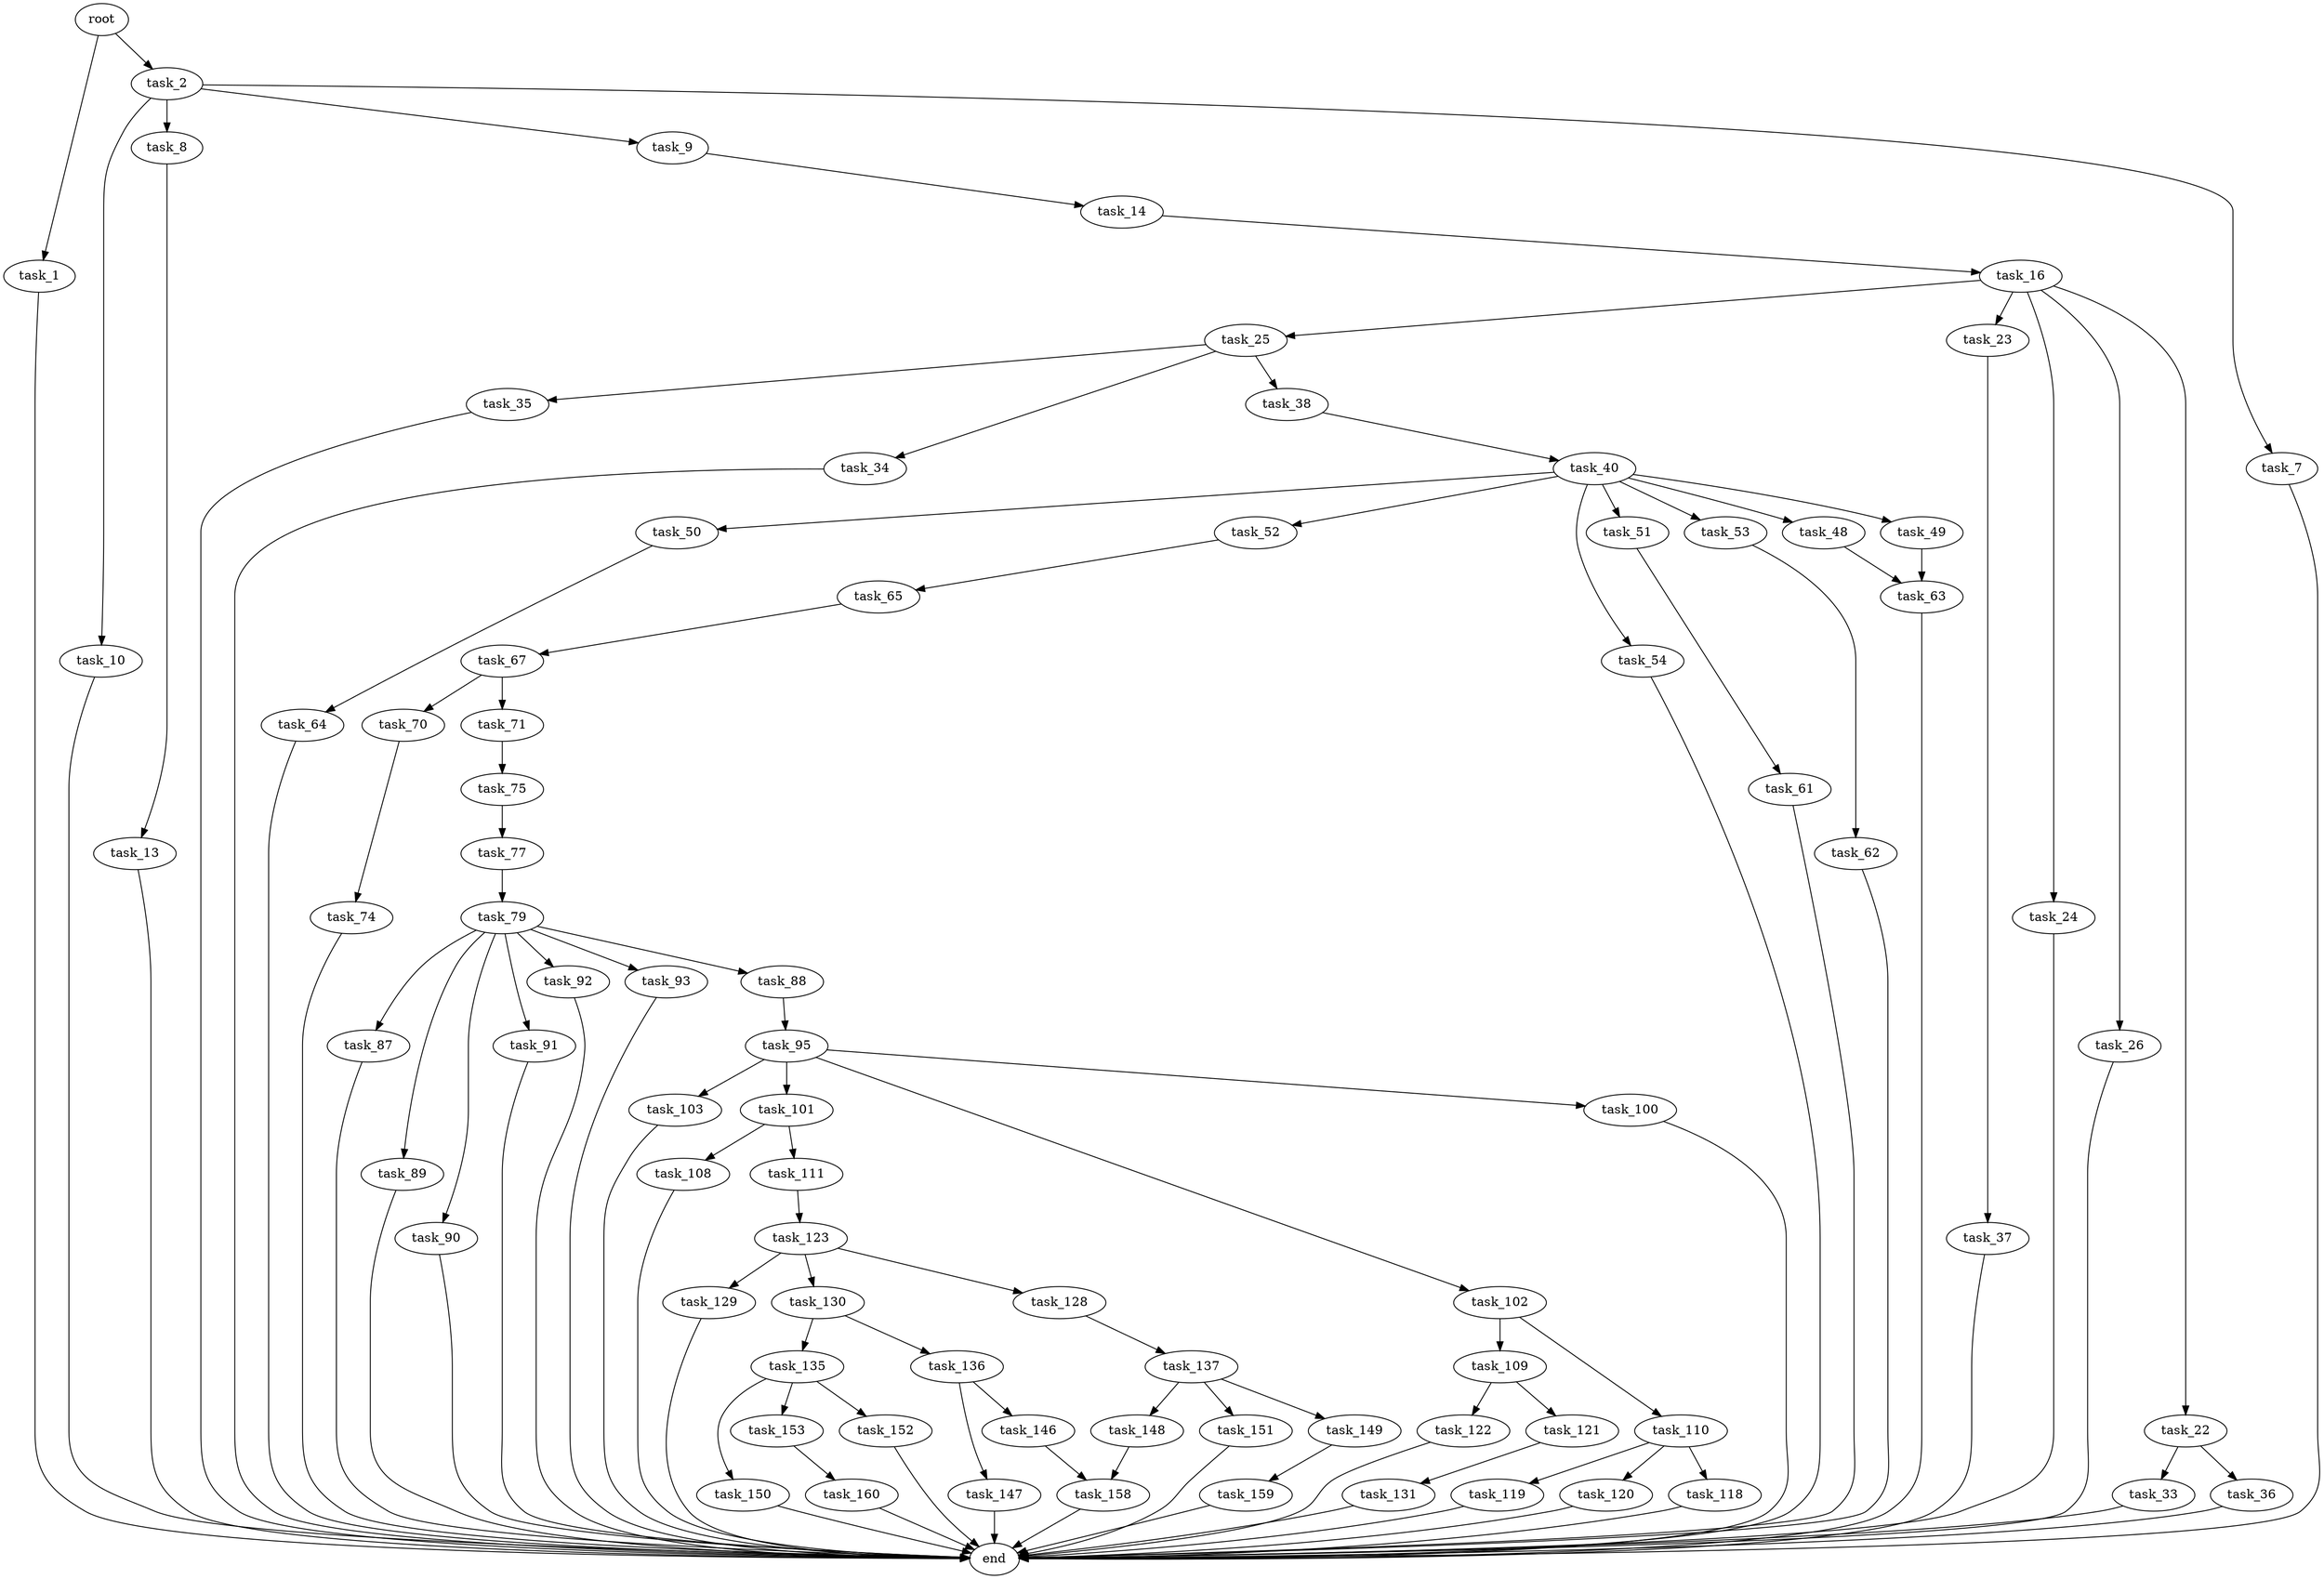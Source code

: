 digraph G {
  root [size="0.000000"];
  task_1 [size="43302450580.000000"];
  task_2 [size="25413861418.000000"];
  task_7 [size="1290059706.000000"];
  task_8 [size="1039271368.000000"];
  task_9 [size="533284629244.000000"];
  task_10 [size="174980666394.000000"];
  task_13 [size="8589934592.000000"];
  task_14 [size="68719476736.000000"];
  task_16 [size="1073741824000.000000"];
  task_22 [size="368293445632.000000"];
  task_23 [size="107841660350.000000"];
  task_24 [size="2913483282.000000"];
  task_25 [size="2380772896.000000"];
  task_26 [size="25853931127.000000"];
  task_33 [size="11997018975.000000"];
  task_34 [size="368293445632.000000"];
  task_35 [size="231928233984.000000"];
  task_36 [size="20717418886.000000"];
  task_37 [size="549755813888.000000"];
  task_38 [size="2286643240.000000"];
  task_40 [size="16616596712.000000"];
  task_48 [size="13601279938.000000"];
  task_49 [size="68719476736.000000"];
  task_50 [size="355005042623.000000"];
  task_51 [size="136211947602.000000"];
  task_52 [size="721996172444.000000"];
  task_53 [size="3410591880.000000"];
  task_54 [size="994820983.000000"];
  task_61 [size="98256119499.000000"];
  task_62 [size="167691029368.000000"];
  task_63 [size="17809638016.000000"];
  task_64 [size="180044101256.000000"];
  task_65 [size="487909905170.000000"];
  task_67 [size="32558314572.000000"];
  task_70 [size="231928233984.000000"];
  task_71 [size="25032848136.000000"];
  task_74 [size="647704815612.000000"];
  task_75 [size="464245733346.000000"];
  task_77 [size="481900158446.000000"];
  task_79 [size="549755813888.000000"];
  task_87 [size="179274309230.000000"];
  task_88 [size="8252242474.000000"];
  task_89 [size="68719476736.000000"];
  task_90 [size="68996523827.000000"];
  task_91 [size="240631138743.000000"];
  task_92 [size="21595810920.000000"];
  task_93 [size="691234855464.000000"];
  task_95 [size="549755813888.000000"];
  task_100 [size="1431238514.000000"];
  task_101 [size="3313743849.000000"];
  task_102 [size="4970843276.000000"];
  task_103 [size="8403607738.000000"];
  task_108 [size="754325598.000000"];
  task_109 [size="1073741824000.000000"];
  task_110 [size="86290037840.000000"];
  task_111 [size="44456729551.000000"];
  task_118 [size="782757789696.000000"];
  task_119 [size="68719476736.000000"];
  task_120 [size="285841186188.000000"];
  task_121 [size="218593603513.000000"];
  task_122 [size="368293445632.000000"];
  task_123 [size="954802259077.000000"];
  task_128 [size="44470559042.000000"];
  task_129 [size="782757789696.000000"];
  task_130 [size="137248030623.000000"];
  task_131 [size="208981805485.000000"];
  task_135 [size="1323718106.000000"];
  task_136 [size="13688496863.000000"];
  task_137 [size="8589934592.000000"];
  task_146 [size="314370903426.000000"];
  task_147 [size="21776372654.000000"];
  task_148 [size="626405176.000000"];
  task_149 [size="1750726122.000000"];
  task_150 [size="68719476736.000000"];
  task_151 [size="492825584706.000000"];
  task_152 [size="96946213120.000000"];
  task_153 [size="312206787093.000000"];
  task_158 [size="7311849509.000000"];
  task_159 [size="24684826026.000000"];
  task_160 [size="1073741824000.000000"];
  end [size="0.000000"];

  root -> task_1 [size="1.000000"];
  root -> task_2 [size="1.000000"];
  task_1 -> end [size="1.000000"];
  task_2 -> task_7 [size="838860800.000000"];
  task_2 -> task_8 [size="838860800.000000"];
  task_2 -> task_9 [size="838860800.000000"];
  task_2 -> task_10 [size="838860800.000000"];
  task_7 -> end [size="1.000000"];
  task_8 -> task_13 [size="33554432.000000"];
  task_9 -> task_14 [size="838860800.000000"];
  task_10 -> end [size="1.000000"];
  task_13 -> end [size="1.000000"];
  task_14 -> task_16 [size="134217728.000000"];
  task_16 -> task_22 [size="838860800.000000"];
  task_16 -> task_23 [size="838860800.000000"];
  task_16 -> task_24 [size="838860800.000000"];
  task_16 -> task_25 [size="838860800.000000"];
  task_16 -> task_26 [size="838860800.000000"];
  task_22 -> task_33 [size="411041792.000000"];
  task_22 -> task_36 [size="411041792.000000"];
  task_23 -> task_37 [size="301989888.000000"];
  task_24 -> end [size="1.000000"];
  task_25 -> task_34 [size="75497472.000000"];
  task_25 -> task_35 [size="75497472.000000"];
  task_25 -> task_38 [size="75497472.000000"];
  task_26 -> end [size="1.000000"];
  task_33 -> end [size="1.000000"];
  task_34 -> end [size="1.000000"];
  task_35 -> end [size="1.000000"];
  task_36 -> end [size="1.000000"];
  task_37 -> end [size="1.000000"];
  task_38 -> task_40 [size="75497472.000000"];
  task_40 -> task_48 [size="301989888.000000"];
  task_40 -> task_49 [size="301989888.000000"];
  task_40 -> task_50 [size="301989888.000000"];
  task_40 -> task_51 [size="301989888.000000"];
  task_40 -> task_52 [size="301989888.000000"];
  task_40 -> task_53 [size="301989888.000000"];
  task_40 -> task_54 [size="301989888.000000"];
  task_48 -> task_63 [size="301989888.000000"];
  task_49 -> task_63 [size="134217728.000000"];
  task_50 -> task_64 [size="536870912.000000"];
  task_51 -> task_61 [size="301989888.000000"];
  task_52 -> task_65 [size="679477248.000000"];
  task_53 -> task_62 [size="209715200.000000"];
  task_54 -> end [size="1.000000"];
  task_61 -> end [size="1.000000"];
  task_62 -> end [size="1.000000"];
  task_63 -> end [size="1.000000"];
  task_64 -> end [size="1.000000"];
  task_65 -> task_67 [size="411041792.000000"];
  task_67 -> task_70 [size="75497472.000000"];
  task_67 -> task_71 [size="75497472.000000"];
  task_70 -> task_74 [size="301989888.000000"];
  task_71 -> task_75 [size="679477248.000000"];
  task_74 -> end [size="1.000000"];
  task_75 -> task_77 [size="679477248.000000"];
  task_77 -> task_79 [size="679477248.000000"];
  task_79 -> task_87 [size="536870912.000000"];
  task_79 -> task_88 [size="536870912.000000"];
  task_79 -> task_89 [size="536870912.000000"];
  task_79 -> task_90 [size="536870912.000000"];
  task_79 -> task_91 [size="536870912.000000"];
  task_79 -> task_92 [size="536870912.000000"];
  task_79 -> task_93 [size="536870912.000000"];
  task_87 -> end [size="1.000000"];
  task_88 -> task_95 [size="134217728.000000"];
  task_89 -> end [size="1.000000"];
  task_90 -> end [size="1.000000"];
  task_91 -> end [size="1.000000"];
  task_92 -> end [size="1.000000"];
  task_93 -> end [size="1.000000"];
  task_95 -> task_100 [size="536870912.000000"];
  task_95 -> task_101 [size="536870912.000000"];
  task_95 -> task_102 [size="536870912.000000"];
  task_95 -> task_103 [size="536870912.000000"];
  task_100 -> end [size="1.000000"];
  task_101 -> task_108 [size="75497472.000000"];
  task_101 -> task_111 [size="75497472.000000"];
  task_102 -> task_109 [size="134217728.000000"];
  task_102 -> task_110 [size="134217728.000000"];
  task_103 -> end [size="1.000000"];
  task_108 -> end [size="1.000000"];
  task_109 -> task_121 [size="838860800.000000"];
  task_109 -> task_122 [size="838860800.000000"];
  task_110 -> task_118 [size="209715200.000000"];
  task_110 -> task_119 [size="209715200.000000"];
  task_110 -> task_120 [size="209715200.000000"];
  task_111 -> task_123 [size="75497472.000000"];
  task_118 -> end [size="1.000000"];
  task_119 -> end [size="1.000000"];
  task_120 -> end [size="1.000000"];
  task_121 -> task_131 [size="536870912.000000"];
  task_122 -> end [size="1.000000"];
  task_123 -> task_128 [size="679477248.000000"];
  task_123 -> task_129 [size="679477248.000000"];
  task_123 -> task_130 [size="679477248.000000"];
  task_128 -> task_137 [size="75497472.000000"];
  task_129 -> end [size="1.000000"];
  task_130 -> task_135 [size="301989888.000000"];
  task_130 -> task_136 [size="301989888.000000"];
  task_131 -> end [size="1.000000"];
  task_135 -> task_150 [size="33554432.000000"];
  task_135 -> task_152 [size="33554432.000000"];
  task_135 -> task_153 [size="33554432.000000"];
  task_136 -> task_146 [size="536870912.000000"];
  task_136 -> task_147 [size="536870912.000000"];
  task_137 -> task_148 [size="33554432.000000"];
  task_137 -> task_149 [size="33554432.000000"];
  task_137 -> task_151 [size="33554432.000000"];
  task_146 -> task_158 [size="301989888.000000"];
  task_147 -> end [size="1.000000"];
  task_148 -> task_158 [size="33554432.000000"];
  task_149 -> task_159 [size="75497472.000000"];
  task_150 -> end [size="1.000000"];
  task_151 -> end [size="1.000000"];
  task_152 -> end [size="1.000000"];
  task_153 -> task_160 [size="209715200.000000"];
  task_158 -> end [size="1.000000"];
  task_159 -> end [size="1.000000"];
  task_160 -> end [size="1.000000"];
}

